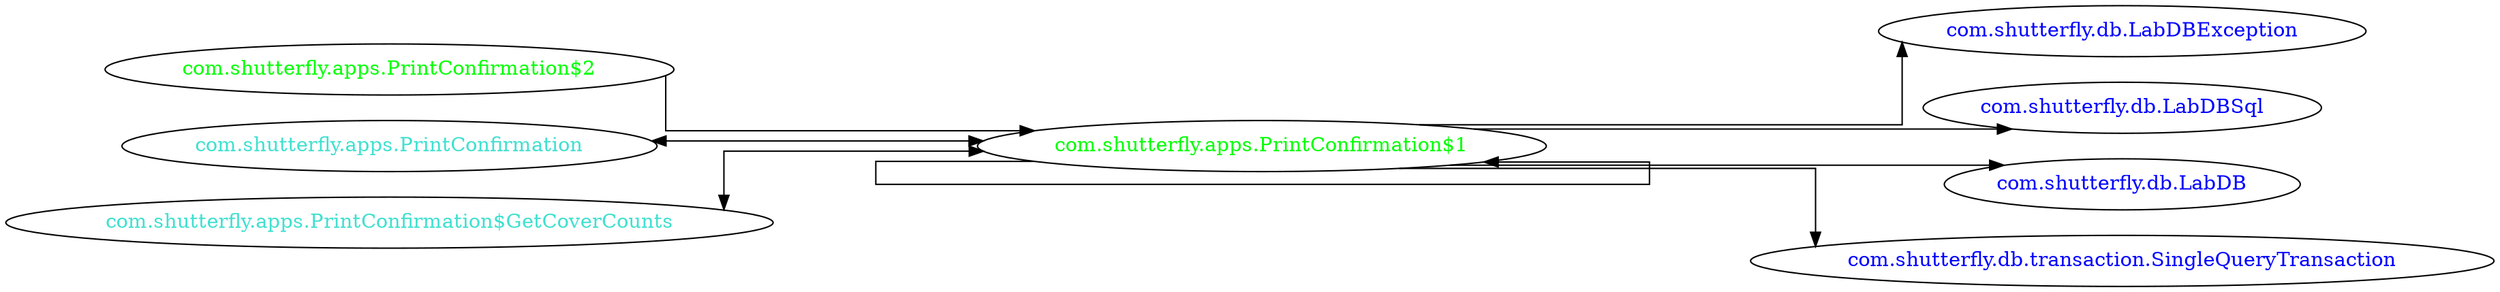 digraph dependencyGraph {
 concentrate=true;
 ranksep="2.0";
 rankdir="LR"; 
 splines="ortho";
"com.shutterfly.apps.PrintConfirmation$1" [fontcolor="red"];
"com.shutterfly.db.LabDBException" [ fontcolor="blue" ];
"com.shutterfly.apps.PrintConfirmation$1"->"com.shutterfly.db.LabDBException";
"com.shutterfly.db.LabDBSql" [ fontcolor="blue" ];
"com.shutterfly.apps.PrintConfirmation$1"->"com.shutterfly.db.LabDBSql";
"com.shutterfly.db.LabDB" [ fontcolor="blue" ];
"com.shutterfly.apps.PrintConfirmation$1"->"com.shutterfly.db.LabDB";
"com.shutterfly.db.transaction.SingleQueryTransaction" [ fontcolor="blue" ];
"com.shutterfly.apps.PrintConfirmation$1"->"com.shutterfly.db.transaction.SingleQueryTransaction";
"com.shutterfly.apps.PrintConfirmation$1" [ fontcolor="green" ];
"com.shutterfly.apps.PrintConfirmation$1"->"com.shutterfly.apps.PrintConfirmation$1";
"com.shutterfly.apps.PrintConfirmation$2" [ fontcolor="green" ];
"com.shutterfly.apps.PrintConfirmation$2"->"com.shutterfly.apps.PrintConfirmation$1";
"com.shutterfly.apps.PrintConfirmation" [ fontcolor="turquoise" ];
"com.shutterfly.apps.PrintConfirmation"->"com.shutterfly.apps.PrintConfirmation$1" [dir=both];
"com.shutterfly.apps.PrintConfirmation$GetCoverCounts" [ fontcolor="turquoise" ];
"com.shutterfly.apps.PrintConfirmation$GetCoverCounts"->"com.shutterfly.apps.PrintConfirmation$1" [dir=both];
}